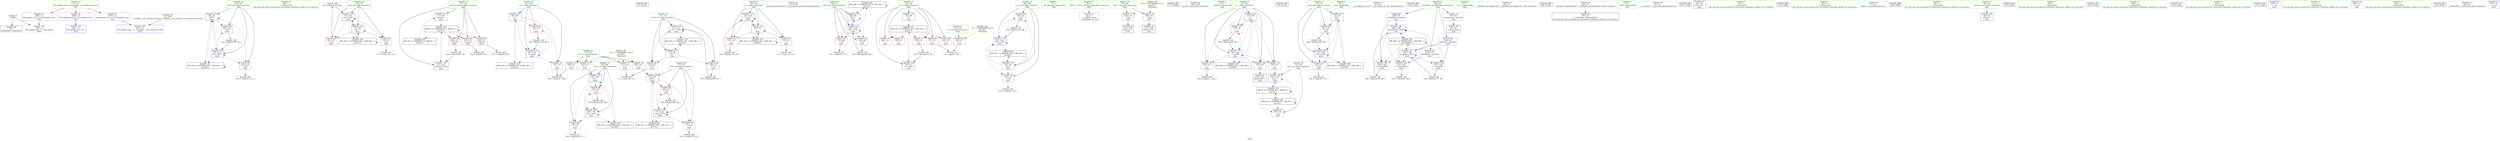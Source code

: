 digraph "SVFG" {
	label="SVFG";

	Node0x55fbe9c7e8a0 [shape=record,color=grey,label="{NodeID: 0\nNullPtr}"];
	Node0x55fbe9c7e8a0 -> Node0x55fbe9c81a30[style=solid];
	Node0x55fbe9c7e8a0 -> Node0x55fbe9c9fcf0[style=solid];
	Node0x55fbe9c9f400 [shape=record,color=red,label="{NodeID: 97\n215\<--79\n\<--j67\nmain\n}"];
	Node0x55fbe9c9f400 -> Node0x55fbe9caa170[style=solid];
	Node0x55fbe9c82710 [shape=record,color=green,label="{NodeID: 14\n240\<--1\n\<--dummyObj\nCan only get source location for instruction, argument, global var or function.}"];
	Node0x55fbe9ca26f0 [shape=record,color=grey,label="{NodeID: 194\n182 = Binary(181, 89, )\n}"];
	Node0x55fbe9ca26f0 -> Node0x55fbe9ca4ae0[style=solid];
	Node0x55fbe9c9ff60 [shape=record,color=blue,label="{NodeID: 111\n51\<--84\nanscnt\<--\nmain\n}"];
	Node0x55fbe9c9ff60 -> Node0x55fbe9cbbee0[style=dashed];
	Node0x55fbe9c7f360 [shape=record,color=green,label="{NodeID: 28\n57\<--58\nrn\<--rn_field_insensitive\nmain\n}"];
	Node0x55fbe9c7f360 -> Node0x55fbe9ca1080[style=solid];
	Node0x55fbe9c7f360 -> Node0x55fbe9ca1150[style=solid];
	Node0x55fbe9c7f360 -> Node0x55fbe9ca1220[style=solid];
	Node0x55fbe9c7f360 -> Node0x55fbe9ca12f0[style=solid];
	Node0x55fbe9cccf90 [shape=record,color=black,label="{NodeID: 291\n27 = PHI()\n}"];
	Node0x55fbe9caaa30 [shape=record,color=grey,label="{NodeID: 208\n114 = cmp(113, 115, )\n}"];
	Node0x55fbe9ca4ae0 [shape=record,color=blue,label="{NodeID: 125\n73\<--182\nj41\<--inc47\nmain\n}"];
	Node0x55fbe9ca4ae0 -> Node0x55fbe9ca1f20[style=dashed];
	Node0x55fbe9ca4ae0 -> Node0x55fbe9ca1ff0[style=dashed];
	Node0x55fbe9ca4ae0 -> Node0x55fbe9ca4a10[style=dashed];
	Node0x55fbe9ca4ae0 -> Node0x55fbe9ca4ae0[style=dashed];
	Node0x55fbe9ca4ae0 -> Node0x55fbe9cb87e0[style=dashed];
	Node0x55fbe9c817c0 [shape=record,color=green,label="{NodeID: 42\n101\<--102\nllvm.memset.p0i8.i64\<--llvm.memset.p0i8.i64_field_insensitive\n}"];
	Node0x55fbe9ca0470 [shape=record,color=purple,label="{NodeID: 56\n296\<--15\nllvm.global_ctors_0\<--llvm.global_ctors\nGlob }"];
	Node0x55fbe9ca0470 -> Node0x55fbe9c9fb50[style=solid];
	Node0x55fbe9cb7de0 [shape=record,color=black,label="{NodeID: 236\nMR_24V_2 = PHI(MR_24V_3, MR_24V_1, )\npts\{70 \}\n}"];
	Node0x55fbe9cb7de0 -> Node0x55fbe9ca46d0[style=dashed];
	Node0x55fbe9cb7de0 -> Node0x55fbe9cb7de0[style=dashed];
	Node0x55fbe9ca0e10 [shape=record,color=red,label="{NodeID: 70\n265\<--55\n\<--c\nmain\n}"];
	Node0x55fbe9ca1970 [shape=record,color=red,label="{NodeID: 84\n141\<--65\n\<--j12\nmain\n}"];
	Node0x55fbe9ca1970 -> Node0x55fbe9ca2b70[style=solid];
	Node0x55fbe9c7d9b0 [shape=record,color=green,label="{NodeID: 1\n7\<--1\n__dso_handle\<--dummyObj\nGlob }"];
	Node0x55fbe9c9f4d0 [shape=record,color=red,label="{NodeID: 98\n220\<--79\n\<--j67\nmain\n}"];
	Node0x55fbe9c9f4d0 -> Node0x55fbe9ca7920[style=solid];
	Node0x55fbe9c827e0 [shape=record,color=green,label="{NodeID: 15\n4\<--6\n_ZStL8__ioinit\<--_ZStL8__ioinit_field_insensitive\nGlob }"];
	Node0x55fbe9c827e0 -> Node0x55fbe9c81fe0[style=solid];
	Node0x55fbe9ca2870 [shape=record,color=grey,label="{NodeID: 195\n120 = Binary(119, 89, )\n}"];
	Node0x55fbe9ca2870 -> Node0x55fbe9ca01d0[style=solid];
	Node0x55fbe9ca0030 [shape=record,color=blue,label="{NodeID: 112\n61\<--89\nr\<--\nmain\n}"];
	Node0x55fbe9ca0030 -> Node0x55fbe9ca1560[style=dashed];
	Node0x55fbe9ca0030 -> Node0x55fbe9ca1630[style=dashed];
	Node0x55fbe9ca0030 -> Node0x55fbe9ca02a0[style=dashed];
	Node0x55fbe9ca0030 -> Node0x55fbe9cb65e0[style=dashed];
	Node0x55fbe9c7f430 [shape=record,color=green,label="{NodeID: 29\n59\<--60\ntmp\<--tmp_field_insensitive\nmain\n}"];
	Node0x55fbe9c7f430 -> Node0x55fbe9ca13c0[style=solid];
	Node0x55fbe9c7f430 -> Node0x55fbe9ca1490[style=solid];
	Node0x55fbe9ccd090 [shape=record,color=black,label="{NodeID: 292\n117 = PHI()\n}"];
	Node0x55fbe9caabb0 [shape=record,color=grey,label="{NodeID: 209\n131 = cmp(130, 115, )\n}"];
	Node0x55fbe9ca4bb0 [shape=record,color=blue,label="{NodeID: 126\n71\<--187\nr37\<--inc50\nmain\n}"];
	Node0x55fbe9ca4bb0 -> Node0x55fbe9ca1d80[style=dashed];
	Node0x55fbe9ca4bb0 -> Node0x55fbe9ca1e50[style=dashed];
	Node0x55fbe9ca4bb0 -> Node0x55fbe9ca4bb0[style=dashed];
	Node0x55fbe9ca4bb0 -> Node0x55fbe9cb82e0[style=dashed];
	Node0x55fbe9c81890 [shape=record,color=green,label="{NodeID: 43\n259\<--260\nprintf\<--printf_field_insensitive\n}"];
	Node0x55fbe9ca0500 [shape=record,color=purple,label="{NodeID: 57\n297\<--15\nllvm.global_ctors_1\<--llvm.global_ctors\nGlob }"];
	Node0x55fbe9ca0500 -> Node0x55fbe9c9fc20[style=solid];
	Node0x55fbe9cb82e0 [shape=record,color=black,label="{NodeID: 237\nMR_26V_2 = PHI(MR_26V_4, MR_26V_1, )\npts\{72 \}\n}"];
	Node0x55fbe9cb82e0 -> Node0x55fbe9ca4940[style=dashed];
	Node0x55fbe9ca0ee0 [shape=record,color=red,label="{NodeID: 71\n269\<--55\n\<--c\nmain\n}"];
	Node0x55fbe9ca1a40 [shape=record,color=red,label="{NodeID: 85\n148\<--67\n\<--r21\nmain\n}"];
	Node0x55fbe9ca1a40 -> Node0x55fbe9caaeb0[style=solid];
	Node0x55fbe9c7fbf0 [shape=record,color=green,label="{NodeID: 2\n8\<--1\n_ZSt3cin\<--dummyObj\nGlob }"];
	Node0x55fbe9c9f5a0 [shape=record,color=red,label="{NodeID: 99\n231\<--81\n\<--i\nmain\n}"];
	Node0x55fbe9c9f5a0 -> Node0x55fbe9caa2b0[style=solid];
	Node0x55fbe9c828b0 [shape=record,color=green,label="{NodeID: 16\n15\<--19\nllvm.global_ctors\<--llvm.global_ctors_field_insensitive\nGlob }"];
	Node0x55fbe9c828b0 -> Node0x55fbe9ca0470[style=solid];
	Node0x55fbe9c828b0 -> Node0x55fbe9ca0500[style=solid];
	Node0x55fbe9c828b0 -> Node0x55fbe9ca0590[style=solid];
	Node0x55fbe9ca29f0 [shape=record,color=grey,label="{NodeID: 196\n125 = Binary(124, 89, )\n}"];
	Node0x55fbe9ca29f0 -> Node0x55fbe9ca02a0[style=solid];
	Node0x55fbe9ca0100 [shape=record,color=blue,label="{NodeID: 113\n63\<--84\nj\<--\nmain\n}"];
	Node0x55fbe9ca0100 -> Node0x55fbe9ca1700[style=dashed];
	Node0x55fbe9ca0100 -> Node0x55fbe9ca17d0[style=dashed];
	Node0x55fbe9ca0100 -> Node0x55fbe9ca0100[style=dashed];
	Node0x55fbe9ca0100 -> Node0x55fbe9ca01d0[style=dashed];
	Node0x55fbe9ca0100 -> Node0x55fbe9cb6ae0[style=dashed];
	Node0x55fbe9c7f500 [shape=record,color=green,label="{NodeID: 30\n61\<--62\nr\<--r_field_insensitive\nmain\n}"];
	Node0x55fbe9c7f500 -> Node0x55fbe9ca1560[style=solid];
	Node0x55fbe9c7f500 -> Node0x55fbe9ca1630[style=solid];
	Node0x55fbe9c7f500 -> Node0x55fbe9ca0030[style=solid];
	Node0x55fbe9c7f500 -> Node0x55fbe9ca02a0[style=solid];
	Node0x55fbe9ccd190 [shape=record,color=black,label="{NodeID: 293\n179 = PHI()\n}"];
	Node0x55fbe9caad30 [shape=record,color=grey,label="{NodeID: 210\n93 = cmp(91, 92, )\n}"];
	Node0x55fbe9ca4c80 [shape=record,color=blue,label="{NodeID: 127\n75\<--84\nj52\<--\nmain\n}"];
	Node0x55fbe9ca4c80 -> Node0x55fbe9ca20c0[style=dashed];
	Node0x55fbe9ca4c80 -> Node0x55fbe9ca2190[style=dashed];
	Node0x55fbe9ca4c80 -> Node0x55fbe9ca4e20[style=dashed];
	Node0x55fbe9ca4c80 -> Node0x55fbe9cb8ce0[style=dashed];
	Node0x55fbe9c81960 [shape=record,color=green,label="{NodeID: 44\n17\<--292\n_GLOBAL__sub_I_drazil_0_0.cpp\<--_GLOBAL__sub_I_drazil_0_0.cpp_field_insensitive\n}"];
	Node0x55fbe9c81960 -> Node0x55fbe9c9fc20[style=solid];
	Node0x55fbe9ca0590 [shape=record,color=purple,label="{NodeID: 58\n298\<--15\nllvm.global_ctors_2\<--llvm.global_ctors\nGlob }"];
	Node0x55fbe9ca0590 -> Node0x55fbe9c9fcf0[style=solid];
	Node0x55fbe9cb87e0 [shape=record,color=black,label="{NodeID: 238\nMR_28V_2 = PHI(MR_28V_3, MR_28V_1, )\npts\{74 \}\n}"];
	Node0x55fbe9cb87e0 -> Node0x55fbe9ca4a10[style=dashed];
	Node0x55fbe9cb87e0 -> Node0x55fbe9cb87e0[style=dashed];
	Node0x55fbe9ca0fb0 [shape=record,color=red,label="{NodeID: 72\n276\<--55\n\<--c\nmain\n}"];
	Node0x55fbe9ca0fb0 -> Node0x55fbe9ca7aa0[style=solid];
	Node0x55fbe9ca1b10 [shape=record,color=red,label="{NodeID: 86\n163\<--67\n\<--r21\nmain\n}"];
	Node0x55fbe9ca1b10 -> Node0x55fbe9ca7da0[style=solid];
	Node0x55fbe9c7fc80 [shape=record,color=green,label="{NodeID: 3\n9\<--1\n.str\<--dummyObj\nGlob }"];
	Node0x55fbe9c9f670 [shape=record,color=red,label="{NodeID: 100\n235\<--81\n\<--i\nmain\n}"];
	Node0x55fbe9c9f670 -> Node0x55fbe9c81f10[style=solid];
	Node0x55fbe9c82980 [shape=record,color=green,label="{NodeID: 17\n20\<--21\n__cxx_global_var_init\<--__cxx_global_var_init_field_insensitive\n}"];
	Node0x55fbe9ca2b70 [shape=record,color=grey,label="{NodeID: 197\n142 = Binary(141, 89, )\n}"];
	Node0x55fbe9ca2b70 -> Node0x55fbe9ca4530[style=solid];
	Node0x55fbe9ca01d0 [shape=record,color=blue,label="{NodeID: 114\n63\<--120\nj\<--inc\nmain\n}"];
	Node0x55fbe9ca01d0 -> Node0x55fbe9ca1700[style=dashed];
	Node0x55fbe9ca01d0 -> Node0x55fbe9ca17d0[style=dashed];
	Node0x55fbe9ca01d0 -> Node0x55fbe9ca0100[style=dashed];
	Node0x55fbe9ca01d0 -> Node0x55fbe9ca01d0[style=dashed];
	Node0x55fbe9ca01d0 -> Node0x55fbe9cb6ae0[style=dashed];
	Node0x55fbe9c7f5d0 [shape=record,color=green,label="{NodeID: 31\n63\<--64\nj\<--j_field_insensitive\nmain\n}"];
	Node0x55fbe9c7f5d0 -> Node0x55fbe9ca1700[style=solid];
	Node0x55fbe9c7f5d0 -> Node0x55fbe9ca17d0[style=solid];
	Node0x55fbe9c7f5d0 -> Node0x55fbe9ca0100[style=solid];
	Node0x55fbe9c7f5d0 -> Node0x55fbe9ca01d0[style=solid];
	Node0x55fbe9ccd290 [shape=record,color=black,label="{NodeID: 294\n104 = PHI()\n}"];
	Node0x55fbe9caaeb0 [shape=record,color=grey,label="{NodeID: 211\n149 = cmp(148, 115, )\n}"];
	Node0x55fbe9ca4d50 [shape=record,color=blue,label="{NodeID: 128\n198\<--200\narrayidx58\<--inc59\nmain\n}"];
	Node0x55fbe9ca4d50 -> Node0x55fbe9c9f9b0[style=dashed];
	Node0x55fbe9ca4d50 -> Node0x55fbe9c9fa80[style=dashed];
	Node0x55fbe9ca4d50 -> Node0x55fbe9ca4d50[style=dashed];
	Node0x55fbe9ca4d50 -> Node0x55fbe9cba0e0[style=dashed];
	Node0x55fbe9c81a30 [shape=record,color=black,label="{NodeID: 45\n2\<--3\ndummyVal\<--dummyVal\n}"];
	Node0x55fbe9ca0620 [shape=record,color=purple,label="{NodeID: 59\n95\<--49\narraydecay\<--possible\nmain\n}"];
	Node0x55fbe9ca0620 -> Node0x55fbe9c81ca0[style=solid];
	Node0x55fbe9cb8ce0 [shape=record,color=black,label="{NodeID: 239\nMR_30V_2 = PHI(MR_30V_4, MR_30V_1, )\npts\{76 \}\n}"];
	Node0x55fbe9cb8ce0 -> Node0x55fbe9ca4c80[style=dashed];
	Node0x55fbe9ca1080 [shape=record,color=red,label="{NodeID: 73\n108\<--57\n\<--rn\nmain\n}"];
	Node0x55fbe9ca1080 -> Node0x55fbe9cab030[style=solid];
	Node0x55fbe9cbd900 [shape=record,color=yellow,style=double,label="{NodeID: 253\n4V_1 = ENCHI(MR_4V_0)\npts\{48 \}\nFun[main]}"];
	Node0x55fbe9cbd900 -> Node0x55fbe9ca0860[style=dashed];
	Node0x55fbe9ca1be0 [shape=record,color=red,label="{NodeID: 87\n153\<--69\n\<--j25\nmain\n}"];
	Node0x55fbe9ca1be0 -> Node0x55fbe9cab1b0[style=solid];
	Node0x55fbe9c80a00 [shape=record,color=green,label="{NodeID: 4\n11\<--1\n.str.1\<--dummyObj\nGlob }"];
	Node0x55fbe9c9f740 [shape=record,color=red,label="{NodeID: 101\n245\<--81\n\<--i\nmain\n}"];
	Node0x55fbe9c9f740 -> Node0x55fbe9ca53d0[style=solid];
	Node0x55fbe9c7eb80 [shape=record,color=green,label="{NodeID: 18\n24\<--25\n_ZNSt8ios_base4InitC1Ev\<--_ZNSt8ios_base4InitC1Ev_field_insensitive\n}"];
	Node0x55fbe9ca2cf0 [shape=record,color=grey,label="{NodeID: 198\n187 = Binary(186, 89, )\n}"];
	Node0x55fbe9ca2cf0 -> Node0x55fbe9ca4bb0[style=solid];
	Node0x55fbe9ca02a0 [shape=record,color=blue,label="{NodeID: 115\n61\<--125\nr\<--inc10\nmain\n}"];
	Node0x55fbe9ca02a0 -> Node0x55fbe9ca1560[style=dashed];
	Node0x55fbe9ca02a0 -> Node0x55fbe9ca1630[style=dashed];
	Node0x55fbe9ca02a0 -> Node0x55fbe9ca02a0[style=dashed];
	Node0x55fbe9ca02a0 -> Node0x55fbe9cb65e0[style=dashed];
	Node0x55fbe9c80fa0 [shape=record,color=green,label="{NodeID: 32\n65\<--66\nj12\<--j12_field_insensitive\nmain\n}"];
	Node0x55fbe9c80fa0 -> Node0x55fbe9ca18a0[style=solid];
	Node0x55fbe9c80fa0 -> Node0x55fbe9ca1970[style=solid];
	Node0x55fbe9c80fa0 -> Node0x55fbe9ca4390[style=solid];
	Node0x55fbe9c80fa0 -> Node0x55fbe9ca4530[style=solid];
	Node0x55fbe9ccd390 [shape=record,color=black,label="{NodeID: 295\n258 = PHI()\n}"];
	Node0x55fbe9cab030 [shape=record,color=grey,label="{NodeID: 212\n109 = cmp(107, 108, )\n}"];
	Node0x55fbe9ca4e20 [shape=record,color=blue,label="{NodeID: 129\n75\<--204\nj52\<--inc61\nmain\n}"];
	Node0x55fbe9ca4e20 -> Node0x55fbe9ca20c0[style=dashed];
	Node0x55fbe9ca4e20 -> Node0x55fbe9ca2190[style=dashed];
	Node0x55fbe9ca4e20 -> Node0x55fbe9ca4e20[style=dashed];
	Node0x55fbe9ca4e20 -> Node0x55fbe9cb8ce0[style=dashed];
	Node0x55fbe9c81b00 [shape=record,color=black,label="{NodeID: 46\n28\<--29\n\<--_ZNSt8ios_base4InitD1Ev\nCan only get source location for instruction, argument, global var or function.}"];
	Node0x55fbe9ca06b0 [shape=record,color=purple,label="{NodeID: 60\n136\<--49\narrayidx\<--possible\nmain\n}"];
	Node0x55fbe9ca06b0 -> Node0x55fbe9c9f8e0[style=solid];
	Node0x55fbe9ca06b0 -> Node0x55fbe9ca4460[style=solid];
	Node0x55fbe9cb91e0 [shape=record,color=black,label="{NodeID: 240\nMR_32V_2 = PHI(MR_32V_4, MR_32V_1, )\npts\{78 \}\n}"];
	Node0x55fbe9cb91e0 -> Node0x55fbe9ca4ef0[style=dashed];
	Node0x55fbe9ca1150 [shape=record,color=red,label="{NodeID: 74\n145\<--57\n\<--rn\nmain\n}"];
	Node0x55fbe9ca1150 -> Node0x55fbe9ca4600[style=solid];
	Node0x55fbe9ca1cb0 [shape=record,color=red,label="{NodeID: 88\n158\<--69\n\<--j25\nmain\n}"];
	Node0x55fbe9ca1cb0 -> Node0x55fbe9ca23f0[style=solid];
	Node0x55fbe9c80a90 [shape=record,color=green,label="{NodeID: 5\n13\<--1\n.str.2\<--dummyObj\nGlob }"];
	Node0x55fbe9c9f810 [shape=record,color=red,label="{NodeID: 102\n249\<--81\n\<--i\nmain\n}"];
	Node0x55fbe9c9f810 -> Node0x55fbe9ca7c20[style=solid];
	Node0x55fbe9c7ec10 [shape=record,color=green,label="{NodeID: 19\n30\<--31\n__cxa_atexit\<--__cxa_atexit_field_insensitive\n}"];
	Node0x55fbe9ca2e70 [shape=record,color=grey,label="{NodeID: 199\n200 = Binary(199, 89, )\n}"];
	Node0x55fbe9ca2e70 -> Node0x55fbe9ca4d50[style=solid];
	Node0x55fbe9ca4390 [shape=record,color=blue,label="{NodeID: 116\n65\<--84\nj12\<--\nmain\n}"];
	Node0x55fbe9ca4390 -> Node0x55fbe9ca18a0[style=dashed];
	Node0x55fbe9ca4390 -> Node0x55fbe9ca1970[style=dashed];
	Node0x55fbe9ca4390 -> Node0x55fbe9ca4530[style=dashed];
	Node0x55fbe9ca4390 -> Node0x55fbe9cb77f0[style=dashed];
	Node0x55fbe9c81070 [shape=record,color=green,label="{NodeID: 33\n67\<--68\nr21\<--r21_field_insensitive\nmain\n}"];
	Node0x55fbe9c81070 -> Node0x55fbe9ca1a40[style=solid];
	Node0x55fbe9c81070 -> Node0x55fbe9ca1b10[style=solid];
	Node0x55fbe9c81070 -> Node0x55fbe9ca4600[style=solid];
	Node0x55fbe9c81070 -> Node0x55fbe9ca4870[style=solid];
	Node0x55fbe9ccd490 [shape=record,color=black,label="{NodeID: 296\n267 = PHI()\n}"];
	Node0x55fbe9cab1b0 [shape=record,color=grey,label="{NodeID: 213\n154 = cmp(153, 115, )\n}"];
	Node0x55fbe9ca4ef0 [shape=record,color=blue,label="{NodeID: 130\n77\<--207\nr63\<--\nmain\n}"];
	Node0x55fbe9ca4ef0 -> Node0x55fbe9ca2260[style=dashed];
	Node0x55fbe9ca4ef0 -> Node0x55fbe9c9f330[style=dashed];
	Node0x55fbe9ca4ef0 -> Node0x55fbe9ca5160[style=dashed];
	Node0x55fbe9ca4ef0 -> Node0x55fbe9cb91e0[style=dashed];
	Node0x55fbe9c81bd0 [shape=record,color=black,label="{NodeID: 47\n44\<--84\nmain_ret\<--\nmain\n}"];
	Node0x55fbe9ca0740 [shape=record,color=purple,label="{NodeID: 61\n198\<--49\narrayidx58\<--possible\nmain\n}"];
	Node0x55fbe9ca0740 -> Node0x55fbe9c9f9b0[style=solid];
	Node0x55fbe9ca0740 -> Node0x55fbe9ca4d50[style=solid];
	Node0x55fbe9cb96e0 [shape=record,color=black,label="{NodeID: 241\nMR_34V_2 = PHI(MR_34V_3, MR_34V_1, )\npts\{80 \}\n}"];
	Node0x55fbe9cb96e0 -> Node0x55fbe9ca4fc0[style=dashed];
	Node0x55fbe9cb96e0 -> Node0x55fbe9cb96e0[style=dashed];
	Node0x55fbe9ca1220 [shape=record,color=red,label="{NodeID: 75\n171\<--57\n\<--rn\nmain\n}"];
	Node0x55fbe9ca1220 -> Node0x55fbe9caa8b0[style=solid];
	Node0x55fbe9ca1d80 [shape=record,color=red,label="{NodeID: 89\n170\<--71\n\<--r37\nmain\n}"];
	Node0x55fbe9ca1d80 -> Node0x55fbe9caa8b0[style=solid];
	Node0x55fbe9c80190 [shape=record,color=green,label="{NodeID: 6\n16\<--1\n\<--dummyObj\nCan only get source location for instruction, argument, global var or function.}"];
	Node0x55fbe9ca7920 [shape=record,color=grey,label="{NodeID: 186\n221 = Binary(220, 89, )\n}"];
	Node0x55fbe9ca7920 -> Node0x55fbe9ca5090[style=solid];
	Node0x55fbe9c9f8e0 [shape=record,color=red,label="{NodeID: 103\n137\<--136\n\<--arrayidx\nmain\n}"];
	Node0x55fbe9c9f8e0 -> Node0x55fbe9ca2ff0[style=solid];
	Node0x55fbe9c7ece0 [shape=record,color=green,label="{NodeID: 20\n29\<--35\n_ZNSt8ios_base4InitD1Ev\<--_ZNSt8ios_base4InitD1Ev_field_insensitive\n}"];
	Node0x55fbe9c7ece0 -> Node0x55fbe9c81b00[style=solid];
	Node0x55fbe9ca2ff0 [shape=record,color=grey,label="{NodeID: 200\n138 = Binary(137, 89, )\n}"];
	Node0x55fbe9ca2ff0 -> Node0x55fbe9ca4460[style=solid];
	Node0x55fbe9ca4460 [shape=record,color=blue,label="{NodeID: 117\n136\<--138\narrayidx\<--inc17\nmain\n}"];
	Node0x55fbe9ca4460 -> Node0x55fbe9c9f8e0[style=dashed];
	Node0x55fbe9ca4460 -> Node0x55fbe9c9f9b0[style=dashed];
	Node0x55fbe9ca4460 -> Node0x55fbe9c9fa80[style=dashed];
	Node0x55fbe9ca4460 -> Node0x55fbe9ca4460[style=dashed];
	Node0x55fbe9ca4460 -> Node0x55fbe9ca4d50[style=dashed];
	Node0x55fbe9ca4460 -> Node0x55fbe9cba0e0[style=dashed];
	Node0x55fbe9c81140 [shape=record,color=green,label="{NodeID: 34\n69\<--70\nj25\<--j25_field_insensitive\nmain\n}"];
	Node0x55fbe9c81140 -> Node0x55fbe9ca1be0[style=solid];
	Node0x55fbe9c81140 -> Node0x55fbe9ca1cb0[style=solid];
	Node0x55fbe9c81140 -> Node0x55fbe9ca46d0[style=solid];
	Node0x55fbe9c81140 -> Node0x55fbe9ca47a0[style=solid];
	Node0x55fbe9ccd590 [shape=record,color=black,label="{NodeID: 297\n133 = PHI()\n}"];
	Node0x55fbe9cab330 [shape=record,color=grey,label="{NodeID: 214\n193 = cmp(192, 115, )\n}"];
	Node0x55fbe9ca4fc0 [shape=record,color=blue,label="{NodeID: 131\n79\<--84\nj67\<--\nmain\n}"];
	Node0x55fbe9ca4fc0 -> Node0x55fbe9c9f400[style=dashed];
	Node0x55fbe9ca4fc0 -> Node0x55fbe9c9f4d0[style=dashed];
	Node0x55fbe9ca4fc0 -> Node0x55fbe9ca4fc0[style=dashed];
	Node0x55fbe9ca4fc0 -> Node0x55fbe9ca5090[style=dashed];
	Node0x55fbe9ca4fc0 -> Node0x55fbe9cb96e0[style=dashed];
	Node0x55fbe9c81ca0 [shape=record,color=black,label="{NodeID: 48\n96\<--95\n\<--arraydecay\nmain\n}"];
	Node0x55fbe9ca07d0 [shape=record,color=purple,label="{NodeID: 62\n237\<--49\narrayidx82\<--possible\nmain\n}"];
	Node0x55fbe9ca07d0 -> Node0x55fbe9c9fa80[style=solid];
	Node0x55fbe9cb9be0 [shape=record,color=black,label="{NodeID: 242\nMR_36V_2 = PHI(MR_36V_4, MR_36V_1, )\npts\{82 \}\n}"];
	Node0x55fbe9cb9be0 -> Node0x55fbe9ca5230[style=dashed];
	Node0x55fbe9ca12f0 [shape=record,color=red,label="{NodeID: 76\n207\<--57\n\<--rn\nmain\n}"];
	Node0x55fbe9ca12f0 -> Node0x55fbe9ca4ef0[style=solid];
	Node0x55fbe9ca1e50 [shape=record,color=red,label="{NodeID: 90\n186\<--71\n\<--r37\nmain\n}"];
	Node0x55fbe9ca1e50 -> Node0x55fbe9ca2cf0[style=solid];
	Node0x55fbe9c80220 [shape=record,color=green,label="{NodeID: 7\n84\<--1\n\<--dummyObj\nCan only get source location for instruction, argument, global var or function.}"];
	Node0x55fbe9ca7aa0 [shape=record,color=grey,label="{NodeID: 187\n277 = Binary(276, 89, )\n}"];
	Node0x55fbe9ca7aa0 -> Node0x55fbe9ca5570[style=solid];
	Node0x55fbe9c9f9b0 [shape=record,color=red,label="{NodeID: 104\n199\<--198\n\<--arrayidx58\nmain\n}"];
	Node0x55fbe9c9f9b0 -> Node0x55fbe9ca2e70[style=solid];
	Node0x55fbe9c7edb0 [shape=record,color=green,label="{NodeID: 21\n42\<--43\nmain\<--main_field_insensitive\n}"];
	Node0x55fbe9ca3170 [shape=record,color=grey,label="{NodeID: 201\n254 = cmp(253, 89, )\n}"];
	Node0x55fbe9ca4530 [shape=record,color=blue,label="{NodeID: 118\n65\<--142\nj12\<--inc19\nmain\n}"];
	Node0x55fbe9ca4530 -> Node0x55fbe9ca18a0[style=dashed];
	Node0x55fbe9ca4530 -> Node0x55fbe9ca1970[style=dashed];
	Node0x55fbe9ca4530 -> Node0x55fbe9ca4530[style=dashed];
	Node0x55fbe9ca4530 -> Node0x55fbe9cb77f0[style=dashed];
	Node0x55fbe9c81210 [shape=record,color=green,label="{NodeID: 35\n71\<--72\nr37\<--r37_field_insensitive\nmain\n}"];
	Node0x55fbe9c81210 -> Node0x55fbe9ca1d80[style=solid];
	Node0x55fbe9c81210 -> Node0x55fbe9ca1e50[style=solid];
	Node0x55fbe9c81210 -> Node0x55fbe9ca4940[style=solid];
	Node0x55fbe9c81210 -> Node0x55fbe9ca4bb0[style=solid];
	Node0x55fbe9ccd690 [shape=record,color=black,label="{NodeID: 298\n156 = PHI()\n}"];
	Node0x55fbe9cab4b0 [shape=record,color=grey,label="{NodeID: 215\n177 = cmp(176, 115, )\n}"];
	Node0x55fbe9ca5090 [shape=record,color=blue,label="{NodeID: 132\n79\<--221\nj67\<--inc73\nmain\n}"];
	Node0x55fbe9ca5090 -> Node0x55fbe9c9f400[style=dashed];
	Node0x55fbe9ca5090 -> Node0x55fbe9c9f4d0[style=dashed];
	Node0x55fbe9ca5090 -> Node0x55fbe9ca4fc0[style=dashed];
	Node0x55fbe9ca5090 -> Node0x55fbe9ca5090[style=dashed];
	Node0x55fbe9ca5090 -> Node0x55fbe9cb96e0[style=dashed];
	Node0x55fbe9c81d70 [shape=record,color=black,label="{NodeID: 49\n135\<--134\nidxprom\<--\nmain\n}"];
	Node0x55fbe9cb56e0 [shape=record,color=black,label="{NodeID: 229\nMR_6V_2 = PHI(MR_6V_4, MR_6V_1, )\npts\{52 \}\n}"];
	Node0x55fbe9cb56e0 -> Node0x55fbe9c9ff60[style=dashed];
	Node0x55fbe9ca0860 [shape=record,color=red,label="{NodeID: 63\n92\<--47\n\<--tc\nmain\n}"];
	Node0x55fbe9ca0860 -> Node0x55fbe9caad30[style=solid];
	Node0x55fbe9cba0e0 [shape=record,color=black,label="{NodeID: 243\nMR_38V_2 = PHI(MR_38V_5, MR_38V_1, )\npts\{500000 \}\n}"];
	Node0x55fbe9cba0e0 -> Node0x55fbe9c9f8e0[style=dashed];
	Node0x55fbe9cba0e0 -> Node0x55fbe9c9f9b0[style=dashed];
	Node0x55fbe9cba0e0 -> Node0x55fbe9c9fa80[style=dashed];
	Node0x55fbe9cba0e0 -> Node0x55fbe9ca4460[style=dashed];
	Node0x55fbe9cba0e0 -> Node0x55fbe9ca4d50[style=dashed];
	Node0x55fbe9cba0e0 -> Node0x55fbe9cba0e0[style=dashed];
	Node0x55fbe9ca13c0 [shape=record,color=red,label="{NodeID: 77\n134\<--59\n\<--tmp\nmain\n}"];
	Node0x55fbe9ca13c0 -> Node0x55fbe9c81d70[style=solid];
	Node0x55fbe9cbdcb0 [shape=record,color=yellow,style=double,label="{NodeID: 257\n12V_1 = ENCHI(MR_12V_0)\npts\{58 \}\nFun[main]}"];
	Node0x55fbe9cbdcb0 -> Node0x55fbe9ca1080[style=dashed];
	Node0x55fbe9cbdcb0 -> Node0x55fbe9ca1150[style=dashed];
	Node0x55fbe9cbdcb0 -> Node0x55fbe9ca1220[style=dashed];
	Node0x55fbe9cbdcb0 -> Node0x55fbe9ca12f0[style=dashed];
	Node0x55fbe9ca1f20 [shape=record,color=red,label="{NodeID: 91\n176\<--73\n\<--j41\nmain\n}"];
	Node0x55fbe9ca1f20 -> Node0x55fbe9cab4b0[style=solid];
	Node0x55fbe9c82230 [shape=record,color=green,label="{NodeID: 8\n89\<--1\n\<--dummyObj\nCan only get source location for instruction, argument, global var or function.}"];
	Node0x55fbe9ca7c20 [shape=record,color=grey,label="{NodeID: 188\n250 = Binary(249, 89, )\n}"];
	Node0x55fbe9ca7c20 -> Node0x55fbe9ca54a0[style=solid];
	Node0x55fbe9c9fa80 [shape=record,color=red,label="{NodeID: 105\n238\<--237\n\<--arrayidx82\nmain\n}"];
	Node0x55fbe9c9fa80 -> Node0x55fbe9caa5b0[style=solid];
	Node0x55fbe9c7ee80 [shape=record,color=green,label="{NodeID: 22\n45\<--46\nretval\<--retval_field_insensitive\nmain\n}"];
	Node0x55fbe9c7ee80 -> Node0x55fbe9c9fdc0[style=solid];
	Node0x55fbe9caa170 [shape=record,color=grey,label="{NodeID: 202\n216 = cmp(215, 115, )\n}"];
	Node0x55fbe9ca4600 [shape=record,color=blue,label="{NodeID: 119\n67\<--145\nr21\<--\nmain\n}"];
	Node0x55fbe9ca4600 -> Node0x55fbe9ca1a40[style=dashed];
	Node0x55fbe9ca4600 -> Node0x55fbe9ca1b10[style=dashed];
	Node0x55fbe9ca4600 -> Node0x55fbe9ca4870[style=dashed];
	Node0x55fbe9ca4600 -> Node0x55fbe9cb78e0[style=dashed];
	Node0x55fbe9c812e0 [shape=record,color=green,label="{NodeID: 36\n73\<--74\nj41\<--j41_field_insensitive\nmain\n}"];
	Node0x55fbe9c812e0 -> Node0x55fbe9ca1f20[style=solid];
	Node0x55fbe9c812e0 -> Node0x55fbe9ca1ff0[style=solid];
	Node0x55fbe9c812e0 -> Node0x55fbe9ca4a10[style=solid];
	Node0x55fbe9c812e0 -> Node0x55fbe9ca4ae0[style=solid];
	Node0x55fbe9ccd790 [shape=record,color=black,label="{NodeID: 299\n167 = PHI()\n}"];
	Node0x55fbe9ca5160 [shape=record,color=blue,label="{NodeID: 133\n77\<--226\nr63\<--inc76\nmain\n}"];
	Node0x55fbe9ca5160 -> Node0x55fbe9ca2260[style=dashed];
	Node0x55fbe9ca5160 -> Node0x55fbe9c9f330[style=dashed];
	Node0x55fbe9ca5160 -> Node0x55fbe9ca5160[style=dashed];
	Node0x55fbe9ca5160 -> Node0x55fbe9cb91e0[style=dashed];
	Node0x55fbe9c81e40 [shape=record,color=black,label="{NodeID: 50\n197\<--196\nidxprom57\<--\nmain\n}"];
	Node0x55fbe9cb5be0 [shape=record,color=black,label="{NodeID: 230\nMR_8V_2 = PHI(MR_8V_3, MR_8V_1, )\npts\{54 \}\n}"];
	Node0x55fbe9cb5be0 -> Node0x55fbe9ca0ba0[style=dashed];
	Node0x55fbe9cb5be0 -> Node0x55fbe9ca53d0[style=dashed];
	Node0x55fbe9cb5be0 -> Node0x55fbe9cb29e0[style=dashed];
	Node0x55fbe9cb5be0 -> Node0x55fbe9cb5be0[style=dashed];
	Node0x55fbe9ca0930 [shape=record,color=red,label="{NodeID: 64\n242\<--51\n\<--anscnt\nmain\n}"];
	Node0x55fbe9ca0930 -> Node0x55fbe9ca2570[style=solid];
	Node0x55fbe9ca1490 [shape=record,color=red,label="{NodeID: 78\n196\<--59\n\<--tmp\nmain\n}"];
	Node0x55fbe9ca1490 -> Node0x55fbe9c81e40[style=solid];
	Node0x55fbe9cbdd90 [shape=record,color=yellow,style=double,label="{NodeID: 258\n14V_1 = ENCHI(MR_14V_0)\npts\{60 \}\nFun[main]}"];
	Node0x55fbe9cbdd90 -> Node0x55fbe9ca13c0[style=dashed];
	Node0x55fbe9cbdd90 -> Node0x55fbe9ca1490[style=dashed];
	Node0x55fbe9ca1ff0 [shape=record,color=red,label="{NodeID: 92\n181\<--73\n\<--j41\nmain\n}"];
	Node0x55fbe9ca1ff0 -> Node0x55fbe9ca26f0[style=solid];
	Node0x55fbe9c82300 [shape=record,color=green,label="{NodeID: 9\n98\<--1\n\<--dummyObj\nCan only get source location for instruction, argument, global var or function.}"];
	Node0x55fbe9ca7da0 [shape=record,color=grey,label="{NodeID: 189\n164 = Binary(163, 89, )\n}"];
	Node0x55fbe9ca7da0 -> Node0x55fbe9ca4870[style=solid];
	Node0x55fbe9c9fb50 [shape=record,color=blue,label="{NodeID: 106\n296\<--16\nllvm.global_ctors_0\<--\nGlob }"];
	Node0x55fbe9c7ef50 [shape=record,color=green,label="{NodeID: 23\n47\<--48\ntc\<--tc_field_insensitive\nmain\n}"];
	Node0x55fbe9c7ef50 -> Node0x55fbe9ca0860[style=solid];
	Node0x55fbe9caa2b0 [shape=record,color=grey,label="{NodeID: 203\n232 = cmp(231, 233, )\n}"];
	Node0x55fbe9ca46d0 [shape=record,color=blue,label="{NodeID: 120\n69\<--84\nj25\<--\nmain\n}"];
	Node0x55fbe9ca46d0 -> Node0x55fbe9ca1be0[style=dashed];
	Node0x55fbe9ca46d0 -> Node0x55fbe9ca1cb0[style=dashed];
	Node0x55fbe9ca46d0 -> Node0x55fbe9ca46d0[style=dashed];
	Node0x55fbe9ca46d0 -> Node0x55fbe9ca47a0[style=dashed];
	Node0x55fbe9ca46d0 -> Node0x55fbe9cb7de0[style=dashed];
	Node0x55fbe9c813b0 [shape=record,color=green,label="{NodeID: 37\n75\<--76\nj52\<--j52_field_insensitive\nmain\n}"];
	Node0x55fbe9c813b0 -> Node0x55fbe9ca20c0[style=solid];
	Node0x55fbe9c813b0 -> Node0x55fbe9ca2190[style=solid];
	Node0x55fbe9c813b0 -> Node0x55fbe9ca4c80[style=solid];
	Node0x55fbe9c813b0 -> Node0x55fbe9ca4e20[style=solid];
	Node0x55fbe9ccd890 [shape=record,color=black,label="{NodeID: 300\n195 = PHI()\n}"];
	Node0x55fbe9ca5230 [shape=record,color=blue,label="{NodeID: 134\n81\<--89\ni\<--\nmain\n}"];
	Node0x55fbe9ca5230 -> Node0x55fbe9c9f5a0[style=dashed];
	Node0x55fbe9ca5230 -> Node0x55fbe9c9f670[style=dashed];
	Node0x55fbe9ca5230 -> Node0x55fbe9c9f740[style=dashed];
	Node0x55fbe9ca5230 -> Node0x55fbe9c9f810[style=dashed];
	Node0x55fbe9ca5230 -> Node0x55fbe9ca54a0[style=dashed];
	Node0x55fbe9ca5230 -> Node0x55fbe9cb9be0[style=dashed];
	Node0x55fbe9c81f10 [shape=record,color=black,label="{NodeID: 51\n236\<--235\nidxprom81\<--\nmain\n}"];
	Node0x55fbe9cb60e0 [shape=record,color=black,label="{NodeID: 231\nMR_10V_3 = PHI(MR_10V_4, MR_10V_2, )\npts\{56 \}\n}"];
	Node0x55fbe9cb60e0 -> Node0x55fbe9ca0c70[style=dashed];
	Node0x55fbe9cb60e0 -> Node0x55fbe9ca0d40[style=dashed];
	Node0x55fbe9cb60e0 -> Node0x55fbe9ca0e10[style=dashed];
	Node0x55fbe9cb60e0 -> Node0x55fbe9ca0ee0[style=dashed];
	Node0x55fbe9cb60e0 -> Node0x55fbe9ca0fb0[style=dashed];
	Node0x55fbe9cb60e0 -> Node0x55fbe9ca5570[style=dashed];
	Node0x55fbe9ca0a00 [shape=record,color=red,label="{NodeID: 65\n253\<--51\n\<--anscnt\nmain\n}"];
	Node0x55fbe9ca0a00 -> Node0x55fbe9ca3170[style=solid];
	Node0x55fbe9ca1560 [shape=record,color=red,label="{NodeID: 79\n107\<--61\n\<--r\nmain\n}"];
	Node0x55fbe9ca1560 -> Node0x55fbe9cab030[style=solid];
	Node0x55fbe9ca20c0 [shape=record,color=red,label="{NodeID: 93\n192\<--75\n\<--j52\nmain\n}"];
	Node0x55fbe9ca20c0 -> Node0x55fbe9cab330[style=solid];
	Node0x55fbe9c823d0 [shape=record,color=green,label="{NodeID: 10\n99\<--1\n\<--dummyObj\nCan only get source location for instruction, argument, global var or function.}"];
	Node0x55fbe9ca7f20 [shape=record,color=grey,label="{NodeID: 190\n226 = Binary(225, 89, )\n}"];
	Node0x55fbe9ca7f20 -> Node0x55fbe9ca5160[style=solid];
	Node0x55fbe9c9fc20 [shape=record,color=blue,label="{NodeID: 107\n297\<--17\nllvm.global_ctors_1\<--_GLOBAL__sub_I_drazil_0_0.cpp\nGlob }"];
	Node0x55fbe9c7f020 [shape=record,color=green,label="{NodeID: 24\n49\<--50\npossible\<--possible_field_insensitive\nmain\n}"];
	Node0x55fbe9c7f020 -> Node0x55fbe9ca0620[style=solid];
	Node0x55fbe9c7f020 -> Node0x55fbe9ca06b0[style=solid];
	Node0x55fbe9c7f020 -> Node0x55fbe9ca0740[style=solid];
	Node0x55fbe9c7f020 -> Node0x55fbe9ca07d0[style=solid];
	Node0x55fbe9caa430 [shape=record,color=grey,label="{NodeID: 204\n263 = cmp(262, 84, )\n}"];
	Node0x55fbe9ca47a0 [shape=record,color=blue,label="{NodeID: 121\n69\<--159\nj25\<--inc31\nmain\n}"];
	Node0x55fbe9ca47a0 -> Node0x55fbe9ca1be0[style=dashed];
	Node0x55fbe9ca47a0 -> Node0x55fbe9ca1cb0[style=dashed];
	Node0x55fbe9ca47a0 -> Node0x55fbe9ca46d0[style=dashed];
	Node0x55fbe9ca47a0 -> Node0x55fbe9ca47a0[style=dashed];
	Node0x55fbe9ca47a0 -> Node0x55fbe9cb7de0[style=dashed];
	Node0x55fbe9c81480 [shape=record,color=green,label="{NodeID: 38\n77\<--78\nr63\<--r63_field_insensitive\nmain\n}"];
	Node0x55fbe9c81480 -> Node0x55fbe9ca2260[style=solid];
	Node0x55fbe9c81480 -> Node0x55fbe9c9f330[style=solid];
	Node0x55fbe9c81480 -> Node0x55fbe9ca4ef0[style=solid];
	Node0x55fbe9c81480 -> Node0x55fbe9ca5160[style=solid];
	Node0x55fbe9ccd990 [shape=record,color=black,label="{NodeID: 301\n218 = PHI()\n}"];
	Node0x55fbe9ca5300 [shape=record,color=blue,label="{NodeID: 135\n51\<--243\nanscnt\<--inc84\nmain\n}"];
	Node0x55fbe9ca5300 -> Node0x55fbe9cbbee0[style=dashed];
	Node0x55fbe9c81fe0 [shape=record,color=purple,label="{NodeID: 52\n26\<--4\n\<--_ZStL8__ioinit\n__cxx_global_var_init\n}"];
	Node0x55fbe9cb65e0 [shape=record,color=black,label="{NodeID: 232\nMR_16V_2 = PHI(MR_16V_4, MR_16V_1, )\npts\{62 \}\n}"];
	Node0x55fbe9cb65e0 -> Node0x55fbe9ca0030[style=dashed];
	Node0x55fbe9ca0ad0 [shape=record,color=red,label="{NodeID: 66\n262\<--51\n\<--anscnt\nmain\n}"];
	Node0x55fbe9ca0ad0 -> Node0x55fbe9caa430[style=solid];
	Node0x55fbe9ca1630 [shape=record,color=red,label="{NodeID: 80\n124\<--61\n\<--r\nmain\n}"];
	Node0x55fbe9ca1630 -> Node0x55fbe9ca29f0[style=solid];
	Node0x55fbe9ca2190 [shape=record,color=red,label="{NodeID: 94\n203\<--75\n\<--j52\nmain\n}"];
	Node0x55fbe9ca2190 -> Node0x55fbe9ca80a0[style=solid];
	Node0x55fbe9c824a0 [shape=record,color=green,label="{NodeID: 11\n100\<--1\n\<--dummyObj\nCan only get source location for instruction, argument, global var or function.}"];
	Node0x55fbe9ca80a0 [shape=record,color=grey,label="{NodeID: 191\n204 = Binary(203, 89, )\n}"];
	Node0x55fbe9ca80a0 -> Node0x55fbe9ca4e20[style=solid];
	Node0x55fbe9c9fcf0 [shape=record,color=blue, style = dotted,label="{NodeID: 108\n298\<--3\nllvm.global_ctors_2\<--dummyVal\nGlob }"];
	Node0x55fbe9c7f0f0 [shape=record,color=green,label="{NodeID: 25\n51\<--52\nanscnt\<--anscnt_field_insensitive\nmain\n}"];
	Node0x55fbe9c7f0f0 -> Node0x55fbe9ca0930[style=solid];
	Node0x55fbe9c7f0f0 -> Node0x55fbe9ca0a00[style=solid];
	Node0x55fbe9c7f0f0 -> Node0x55fbe9ca0ad0[style=solid];
	Node0x55fbe9c7f0f0 -> Node0x55fbe9c9ff60[style=solid];
	Node0x55fbe9c7f0f0 -> Node0x55fbe9ca5300[style=solid];
	Node0x55fbe9caa5b0 [shape=record,color=grey,label="{NodeID: 205\n239 = cmp(238, 240, )\n}"];
	Node0x55fbe9ca4870 [shape=record,color=blue,label="{NodeID: 122\n67\<--164\nr21\<--inc34\nmain\n}"];
	Node0x55fbe9ca4870 -> Node0x55fbe9ca1a40[style=dashed];
	Node0x55fbe9ca4870 -> Node0x55fbe9ca1b10[style=dashed];
	Node0x55fbe9ca4870 -> Node0x55fbe9ca4870[style=dashed];
	Node0x55fbe9ca4870 -> Node0x55fbe9cb78e0[style=dashed];
	Node0x55fbe9c81550 [shape=record,color=green,label="{NodeID: 39\n79\<--80\nj67\<--j67_field_insensitive\nmain\n}"];
	Node0x55fbe9c81550 -> Node0x55fbe9c9f400[style=solid];
	Node0x55fbe9c81550 -> Node0x55fbe9c9f4d0[style=solid];
	Node0x55fbe9c81550 -> Node0x55fbe9ca4fc0[style=solid];
	Node0x55fbe9c81550 -> Node0x55fbe9ca5090[style=solid];
	Node0x55fbe9ccda90 [shape=record,color=black,label="{NodeID: 302\n272 = PHI()\n}"];
	Node0x55fbe9ca53d0 [shape=record,color=blue,label="{NodeID: 136\n53\<--245\nans\<--\nmain\n}"];
	Node0x55fbe9ca53d0 -> Node0x55fbe9cb29e0[style=dashed];
	Node0x55fbe9c820b0 [shape=record,color=purple,label="{NodeID: 53\n257\<--9\n\<--.str\nmain\n}"];
	Node0x55fbe9cb6ae0 [shape=record,color=black,label="{NodeID: 233\nMR_18V_2 = PHI(MR_18V_3, MR_18V_1, )\npts\{64 \}\n}"];
	Node0x55fbe9cb6ae0 -> Node0x55fbe9ca0100[style=dashed];
	Node0x55fbe9cb6ae0 -> Node0x55fbe9cb6ae0[style=dashed];
	Node0x55fbe9ca0ba0 [shape=record,color=red,label="{NodeID: 67\n270\<--53\n\<--ans\nmain\n}"];
	Node0x55fbe9ca1700 [shape=record,color=red,label="{NodeID: 81\n113\<--63\n\<--j\nmain\n}"];
	Node0x55fbe9ca1700 -> Node0x55fbe9caaa30[style=solid];
	Node0x55fbe9ca2260 [shape=record,color=red,label="{NodeID: 95\n210\<--77\n\<--r63\nmain\n}"];
	Node0x55fbe9ca2260 -> Node0x55fbe9caa730[style=solid];
	Node0x55fbe9c82570 [shape=record,color=green,label="{NodeID: 12\n115\<--1\n\<--dummyObj\nCan only get source location for instruction, argument, global var or function.}"];
	Node0x55fbe9ca23f0 [shape=record,color=grey,label="{NodeID: 192\n159 = Binary(158, 89, )\n}"];
	Node0x55fbe9ca23f0 -> Node0x55fbe9ca47a0[style=solid];
	Node0x55fbe9c9fdc0 [shape=record,color=blue,label="{NodeID: 109\n45\<--84\nretval\<--\nmain\n}"];
	Node0x55fbe9c7f1c0 [shape=record,color=green,label="{NodeID: 26\n53\<--54\nans\<--ans_field_insensitive\nmain\n}"];
	Node0x55fbe9c7f1c0 -> Node0x55fbe9ca0ba0[style=solid];
	Node0x55fbe9c7f1c0 -> Node0x55fbe9ca53d0[style=solid];
	Node0x55fbe9caa730 [shape=record,color=grey,label="{NodeID: 206\n211 = cmp(210, 115, )\n}"];
	Node0x55fbe9ca4940 [shape=record,color=blue,label="{NodeID: 123\n71\<--89\nr37\<--\nmain\n}"];
	Node0x55fbe9ca4940 -> Node0x55fbe9ca1d80[style=dashed];
	Node0x55fbe9ca4940 -> Node0x55fbe9ca1e50[style=dashed];
	Node0x55fbe9ca4940 -> Node0x55fbe9ca4bb0[style=dashed];
	Node0x55fbe9ca4940 -> Node0x55fbe9cb82e0[style=dashed];
	Node0x55fbe9c81620 [shape=record,color=green,label="{NodeID: 40\n81\<--82\ni\<--i_field_insensitive\nmain\n}"];
	Node0x55fbe9c81620 -> Node0x55fbe9c9f5a0[style=solid];
	Node0x55fbe9c81620 -> Node0x55fbe9c9f670[style=solid];
	Node0x55fbe9c81620 -> Node0x55fbe9c9f740[style=solid];
	Node0x55fbe9c81620 -> Node0x55fbe9c9f810[style=solid];
	Node0x55fbe9c81620 -> Node0x55fbe9ca5230[style=solid];
	Node0x55fbe9c81620 -> Node0x55fbe9ca54a0[style=solid];
	Node0x55fbe9cb29e0 [shape=record,color=black,label="{NodeID: 220\nMR_8V_5 = PHI(MR_8V_4, MR_8V_3, )\npts\{54 \}\n}"];
	Node0x55fbe9cb29e0 -> Node0x55fbe9ca0ba0[style=dashed];
	Node0x55fbe9cb29e0 -> Node0x55fbe9ca53d0[style=dashed];
	Node0x55fbe9cb29e0 -> Node0x55fbe9cb29e0[style=dashed];
	Node0x55fbe9cb29e0 -> Node0x55fbe9cb5be0[style=dashed];
	Node0x55fbe9ca54a0 [shape=record,color=blue,label="{NodeID: 137\n81\<--250\ni\<--inc86\nmain\n}"];
	Node0x55fbe9ca54a0 -> Node0x55fbe9c9f5a0[style=dashed];
	Node0x55fbe9ca54a0 -> Node0x55fbe9c9f670[style=dashed];
	Node0x55fbe9ca54a0 -> Node0x55fbe9c9f740[style=dashed];
	Node0x55fbe9ca54a0 -> Node0x55fbe9c9f810[style=dashed];
	Node0x55fbe9ca54a0 -> Node0x55fbe9ca54a0[style=dashed];
	Node0x55fbe9ca54a0 -> Node0x55fbe9cb9be0[style=dashed];
	Node0x55fbe9ca0350 [shape=record,color=purple,label="{NodeID: 54\n266\<--11\n\<--.str.1\nmain\n}"];
	Node0x55fbe9cb77f0 [shape=record,color=black,label="{NodeID: 234\nMR_20V_2 = PHI(MR_20V_4, MR_20V_1, )\npts\{66 \}\n}"];
	Node0x55fbe9cb77f0 -> Node0x55fbe9ca4390[style=dashed];
	Node0x55fbe9ca0c70 [shape=record,color=red,label="{NodeID: 68\n91\<--55\n\<--c\nmain\n}"];
	Node0x55fbe9ca0c70 -> Node0x55fbe9caad30[style=solid];
	Node0x55fbe9ca17d0 [shape=record,color=red,label="{NodeID: 82\n119\<--63\n\<--j\nmain\n}"];
	Node0x55fbe9ca17d0 -> Node0x55fbe9ca2870[style=solid];
	Node0x55fbe9c9f330 [shape=record,color=red,label="{NodeID: 96\n225\<--77\n\<--r63\nmain\n}"];
	Node0x55fbe9c9f330 -> Node0x55fbe9ca7f20[style=solid];
	Node0x55fbe9c82640 [shape=record,color=green,label="{NodeID: 13\n233\<--1\n\<--dummyObj\nCan only get source location for instruction, argument, global var or function.}"];
	Node0x55fbe9ca2570 [shape=record,color=grey,label="{NodeID: 193\n243 = Binary(242, 89, )\n}"];
	Node0x55fbe9ca2570 -> Node0x55fbe9ca5300[style=solid];
	Node0x55fbe9c9fe90 [shape=record,color=blue,label="{NodeID: 110\n55\<--89\nc\<--\nmain\n}"];
	Node0x55fbe9c9fe90 -> Node0x55fbe9cb60e0[style=dashed];
	Node0x55fbe9c7f290 [shape=record,color=green,label="{NodeID: 27\n55\<--56\nc\<--c_field_insensitive\nmain\n}"];
	Node0x55fbe9c7f290 -> Node0x55fbe9ca0c70[style=solid];
	Node0x55fbe9c7f290 -> Node0x55fbe9ca0d40[style=solid];
	Node0x55fbe9c7f290 -> Node0x55fbe9ca0e10[style=solid];
	Node0x55fbe9c7f290 -> Node0x55fbe9ca0ee0[style=solid];
	Node0x55fbe9c7f290 -> Node0x55fbe9ca0fb0[style=solid];
	Node0x55fbe9c7f290 -> Node0x55fbe9c9fe90[style=solid];
	Node0x55fbe9c7f290 -> Node0x55fbe9ca5570[style=solid];
	Node0x55fbe9ccce90 [shape=record,color=black,label="{NodeID: 290\n85 = PHI()\n}"];
	Node0x55fbe9caa8b0 [shape=record,color=grey,label="{NodeID: 207\n172 = cmp(170, 171, )\n}"];
	Node0x55fbe9ca4a10 [shape=record,color=blue,label="{NodeID: 124\n73\<--84\nj41\<--\nmain\n}"];
	Node0x55fbe9ca4a10 -> Node0x55fbe9ca1f20[style=dashed];
	Node0x55fbe9ca4a10 -> Node0x55fbe9ca1ff0[style=dashed];
	Node0x55fbe9ca4a10 -> Node0x55fbe9ca4a10[style=dashed];
	Node0x55fbe9ca4a10 -> Node0x55fbe9ca4ae0[style=dashed];
	Node0x55fbe9ca4a10 -> Node0x55fbe9cb87e0[style=dashed];
	Node0x55fbe9c816f0 [shape=record,color=green,label="{NodeID: 41\n86\<--87\n_ZNSirsERi\<--_ZNSirsERi_field_insensitive\n}"];
	Node0x55fbe9ca5570 [shape=record,color=blue,label="{NodeID: 138\n55\<--277\nc\<--inc99\nmain\n}"];
	Node0x55fbe9ca5570 -> Node0x55fbe9cb60e0[style=dashed];
	Node0x55fbe9ca03e0 [shape=record,color=purple,label="{NodeID: 55\n271\<--13\n\<--.str.2\nmain\n}"];
	Node0x55fbe9cb78e0 [shape=record,color=black,label="{NodeID: 235\nMR_22V_2 = PHI(MR_22V_4, MR_22V_1, )\npts\{68 \}\n}"];
	Node0x55fbe9cb78e0 -> Node0x55fbe9ca4600[style=dashed];
	Node0x55fbe9ca0d40 [shape=record,color=red,label="{NodeID: 69\n256\<--55\n\<--c\nmain\n}"];
	Node0x55fbe9cbbee0 [shape=record,color=black,label="{NodeID: 249\nMR_6V_4 = PHI(MR_6V_6, MR_6V_3, )\npts\{52 \}\n}"];
	Node0x55fbe9cbbee0 -> Node0x55fbe9ca0930[style=dashed];
	Node0x55fbe9cbbee0 -> Node0x55fbe9ca0a00[style=dashed];
	Node0x55fbe9cbbee0 -> Node0x55fbe9ca0ad0[style=dashed];
	Node0x55fbe9cbbee0 -> Node0x55fbe9ca5300[style=dashed];
	Node0x55fbe9cbbee0 -> Node0x55fbe9cb56e0[style=dashed];
	Node0x55fbe9cbbee0 -> Node0x55fbe9cbbee0[style=dashed];
	Node0x55fbe9ca18a0 [shape=record,color=red,label="{NodeID: 83\n130\<--65\n\<--j12\nmain\n}"];
	Node0x55fbe9ca18a0 -> Node0x55fbe9caabb0[style=solid];
}
